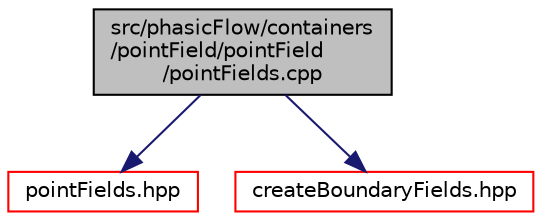 digraph "src/phasicFlow/containers/pointField/pointField/pointFields.cpp"
{
 // LATEX_PDF_SIZE
  edge [fontname="Helvetica",fontsize="10",labelfontname="Helvetica",labelfontsize="10"];
  node [fontname="Helvetica",fontsize="10",shape=record];
  Node1 [label="src/phasicFlow/containers\l/pointField/pointField\l/pointFields.cpp",height=0.2,width=0.4,color="black", fillcolor="grey75", style="filled", fontcolor="black",tooltip=" "];
  Node1 -> Node2 [color="midnightblue",fontsize="10",style="solid",fontname="Helvetica"];
  Node2 [label="pointFields.hpp",height=0.2,width=0.4,color="red", fillcolor="white", style="filled",URL="$pointFields_8hpp.html",tooltip=" "];
  Node1 -> Node162 [color="midnightblue",fontsize="10",style="solid",fontname="Helvetica"];
  Node162 [label="createBoundaryFields.hpp",height=0.2,width=0.4,color="red", fillcolor="white", style="filled",URL="$createBoundaryFields_8hpp.html",tooltip=" "];
}
